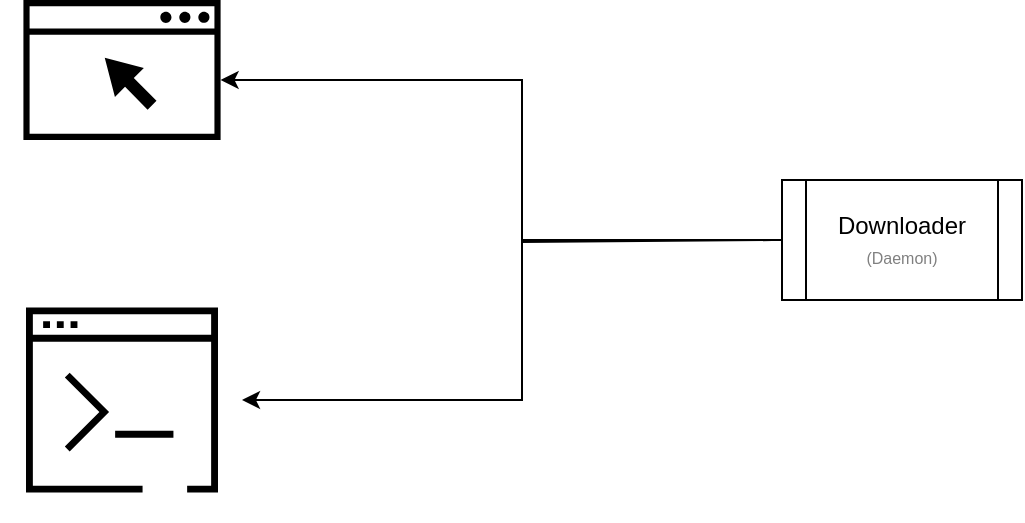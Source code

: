 <mxfile version="22.1.22" type="embed">
  <diagram name="Page-1" id="t0vvowJEI3WZyKz7Jq5n">
    <mxGraphModel dx="1054" dy="588" grid="1" gridSize="10" guides="1" tooltips="1" connect="1" arrows="1" fold="1" page="1" pageScale="1" pageWidth="850" pageHeight="1100" math="0" shadow="0">
      <root>
        <mxCell id="0" />
        <mxCell id="1" parent="0" />
        <mxCell id="pOczW_SwAl8UBhugTKSk-6" value="" style="sketch=0;points=[[0,0,0],[0.25,0,0],[0.5,0,0],[0.75,0,0],[1,0,0],[0,1,0],[0.25,1,0],[0.5,1,0],[0.75,1,0],[1,1,0],[0,0.25,0],[0,0.5,0],[0,0.75,0],[1,0.25,0],[1,0.5,0],[1,0.75,0]];points=[[0,0,0],[0.25,0,0],[0.5,0,0],[0.75,0,0],[1,0,0],[0,1,0],[0.25,1,0],[0.5,1,0],[0.75,1,0],[1,1,0],[0,0.25,0],[0,0.5,0],[0,0.75,0],[1,0.25,0],[1,0.5,0],[1,0.75,0]];outlineConnect=0;fontColor=#232F3E;fillColor=default;strokeColor=#000000;dashed=0;verticalLabelPosition=bottom;verticalAlign=top;align=center;html=1;fontSize=12;fontStyle=0;aspect=fixed;shape=mxgraph.aws4.resourceIcon;resIcon=mxgraph.aws4.command_line_interface;" parent="1" vertex="1">
          <mxGeometry x="110" y="270" width="120" height="120" as="geometry" />
        </mxCell>
        <mxCell id="pOczW_SwAl8UBhugTKSk-9" style="edgeStyle=orthogonalEdgeStyle;rounded=0;orthogonalLoop=1;jettySize=auto;html=1;" parent="1" edge="1" target="3">
          <mxGeometry relative="1" as="geometry">
            <mxPoint x="495" y="250.027" as="sourcePoint" />
            <mxPoint x="235" y="170.027" as="targetPoint" />
            <Array as="points">
              <mxPoint x="370" y="251" />
              <mxPoint x="370" y="170" />
            </Array>
          </mxGeometry>
        </mxCell>
        <mxCell id="pOczW_SwAl8UBhugTKSk-10" style="edgeStyle=orthogonalEdgeStyle;rounded=0;orthogonalLoop=1;jettySize=auto;html=1;" parent="1" source="pOczW_SwAl8UBhugTKSk-7" edge="1">
          <mxGeometry relative="1" as="geometry">
            <Array as="points">
              <mxPoint x="370" y="250" />
              <mxPoint x="370" y="330" />
            </Array>
            <mxPoint x="230" y="330" as="targetPoint" />
          </mxGeometry>
        </mxCell>
        <mxCell id="pOczW_SwAl8UBhugTKSk-7" value="Downloader&lt;br&gt;&lt;font color=&quot;#808080&quot; style=&quot;font-size: 8px;&quot;&gt;(Daemon)&lt;/font&gt;" style="shape=process;whiteSpace=wrap;html=1;backgroundOutline=1;" parent="1" vertex="1">
          <mxGeometry x="500" y="220" width="120" height="60" as="geometry" />
        </mxCell>
        <mxCell id="3" value="" style="sketch=0;pointerEvents=1;shadow=0;dashed=0;html=1;strokeColor=none;fillColor=#000000;aspect=fixed;labelPosition=center;verticalLabelPosition=bottom;verticalAlign=top;align=center;outlineConnect=0;shape=mxgraph.vvd.web_browser;" vertex="1" parent="1">
          <mxGeometry x="120.71" y="130" width="98.59" height="70" as="geometry" />
        </mxCell>
      </root>
    </mxGraphModel>
  </diagram>
</mxfile>

